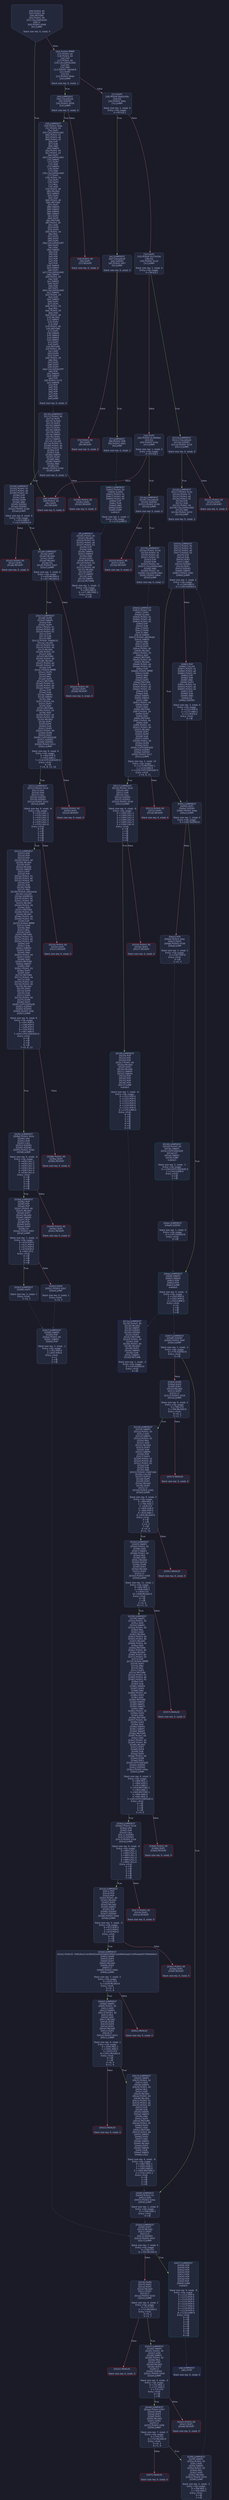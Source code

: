 digraph G {
    node [shape=box, style="filled, rounded", color="#565f89", fontcolor="#c0caf5", fontname="Helvetica", fillcolor="#24283b"];
    edge [color="#414868", fontcolor="#c0caf5", fontname="Helvetica"];
    bgcolor="#1a1b26";
    0 [ label = "[00] PUSH1 60
[02] PUSH1 40
[04] MSTORE
[05] PUSH1 04
[07] CALLDATASIZE
[08] LT
[09] PUSH2 0048
[0c] JUMPI

Stack size req: 0, sizeΔ: 0
" shape = invhouse]
    1 [ label = "[0d] PUSH4 ffffffff
[12] PUSH1 e0
[14] PUSH1 02
[16] EXP
[17] PUSH1 00
[19] CALLDATALOAD
[1a] DIV
[1b] AND
[1c] PUSH4 7da5efc8
[21] DUP2
[22] EQ
[23] PUSH2 004d
[26] JUMPI

Stack size req: 0, sizeΔ: 1
"]
    2 [ label = "[27] DUP1
[28] PUSH4 8da5cb5b
[2d] EQ
[2e] PUSH2 00ec
[31] JUMPI

Stack size req: 1, sizeΔ: 0
Entry->Op usage:
	0->45:EQ:1
"]
    3 [ label = "[32] DUP1
[33] PUSH4 9157e556
[38] EQ
[39] PUSH2 011b
[3c] JUMPI

Stack size req: 1, sizeΔ: 0
Entry->Op usage:
	0->56:EQ:1
"]
    4 [ label = "[3d] DUP1
[3e] PUSH4 dc39d06d
[43] EQ
[44] PUSH2 014e
[47] JUMPI

Stack size req: 1, sizeΔ: 0
Entry->Op usage:
	0->67:EQ:1
"]
    5 [ label = "[48] JUMPDEST
[49] PUSH1 00
[4b] DUP1
[4c] REVERT

Stack size req: 0, sizeΔ: 0
" color = "red"]
    6 [ label = "[4d] JUMPDEST
[4e] CALLVALUE
[4f] ISZERO
[50] PUSH2 0058
[53] JUMPI

Stack size req: 0, sizeΔ: 0
"]
    7 [ label = "[54] PUSH1 00
[56] DUP1
[57] REVERT

Stack size req: 0, sizeΔ: 0
" color = "red"]
    8 [ label = "[58] JUMPDEST
[59] PUSH2 00ea
[5c] PUSH1 04
[5e] DUP1
[5f] CALLDATALOAD
[60] PUSH1 01
[62] PUSH1 a0
[64] PUSH1 02
[66] EXP
[67] SUB
[68] AND
[69] SWAP1
[6a] PUSH1 44
[6c] PUSH1 24
[6e] DUP1
[6f] CALLDATALOAD
[70] SWAP1
[71] DUP2
[72] ADD
[73] SWAP1
[74] DUP4
[75] ADD
[76] CALLDATALOAD
[77] DUP1
[78] PUSH1 20
[7a] DUP1
[7b] DUP3
[7c] MUL
[7d] ADD
[7e] PUSH1 40
[80] MLOAD
[81] SWAP1
[82] DUP2
[83] ADD
[84] PUSH1 40
[86] MSTORE
[87] DUP1
[88] SWAP4
[89] SWAP3
[8a] SWAP2
[8b] SWAP1
[8c] DUP2
[8d] DUP2
[8e] MSTORE
[8f] PUSH1 20
[91] ADD
[92] DUP4
[93] DUP4
[94] PUSH1 20
[96] MUL
[97] DUP1
[98] DUP3
[99] DUP5
[9a] CALLDATACOPY
[9b] DUP3
[9c] ADD
[9d] SWAP2
[9e] POP
[9f] POP
[a0] POP
[a1] POP
[a2] POP
[a3] POP
[a4] SWAP2
[a5] SWAP1
[a6] DUP1
[a7] CALLDATALOAD
[a8] SWAP1
[a9] PUSH1 20
[ab] ADD
[ac] SWAP1
[ad] DUP3
[ae] ADD
[af] DUP1
[b0] CALLDATALOAD
[b1] SWAP1
[b2] PUSH1 20
[b4] ADD
[b5] SWAP1
[b6] DUP1
[b7] DUP1
[b8] PUSH1 20
[ba] MUL
[bb] PUSH1 20
[bd] ADD
[be] PUSH1 40
[c0] MLOAD
[c1] SWAP1
[c2] DUP2
[c3] ADD
[c4] PUSH1 40
[c6] MSTORE
[c7] DUP1
[c8] SWAP4
[c9] SWAP3
[ca] SWAP2
[cb] SWAP1
[cc] DUP2
[cd] DUP2
[ce] MSTORE
[cf] PUSH1 20
[d1] ADD
[d2] DUP4
[d3] DUP4
[d4] PUSH1 20
[d6] MUL
[d7] DUP1
[d8] DUP3
[d9] DUP5
[da] CALLDATACOPY
[db] POP
[dc] SWAP5
[dd] SWAP7
[de] POP
[df] PUSH2 0170
[e2] SWAP6
[e3] POP
[e4] POP
[e5] POP
[e6] POP
[e7] POP
[e8] POP
[e9] JUMP

Stack size req: 0, sizeΔ: 4
"]
    9 [ label = "[ea] JUMPDEST
[eb] STOP

Stack size req: 0, sizeΔ: 0
" color = "darkblue"]
    10 [ label = "[ec] JUMPDEST
[ed] CALLVALUE
[ee] ISZERO
[ef] PUSH2 00f7
[f2] JUMPI

Stack size req: 0, sizeΔ: 0
"]
    11 [ label = "[f3] PUSH1 00
[f5] DUP1
[f6] REVERT

Stack size req: 0, sizeΔ: 0
" color = "red"]
    12 [ label = "[f7] JUMPDEST
[f8] PUSH2 00ff
[fb] PUSH2 0461
[fe] JUMP

Stack size req: 0, sizeΔ: 1
"]
    13 [ label = "[ff] JUMPDEST
[0100] PUSH1 40
[0102] MLOAD
[0103] PUSH1 01
[0105] PUSH1 a0
[0107] PUSH1 02
[0109] EXP
[010a] SUB
[010b] SWAP1
[010c] SWAP2
[010d] AND
[010e] DUP2
[010f] MSTORE
[0110] PUSH1 20
[0112] ADD
[0113] PUSH1 40
[0115] MLOAD
[0116] DUP1
[0117] SWAP2
[0118] SUB
[0119] SWAP1
[011a] RETURN

Stack size req: 1, sizeΔ: -1
Entry->Op usage:
	0->269:AND:0
	0->271:MSTORE:1
Entry->Exit:
	0->😵
" color = "darkblue"]
    14 [ label = "[011b] JUMPDEST
[011c] CALLVALUE
[011d] ISZERO
[011e] PUSH2 0126
[0121] JUMPI

Stack size req: 0, sizeΔ: 0
"]
    15 [ label = "[0122] PUSH1 00
[0124] DUP1
[0125] REVERT

Stack size req: 0, sizeΔ: 0
" color = "red"]
    16 [ label = "[0126] JUMPDEST
[0127] PUSH2 013a
[012a] PUSH1 01
[012c] PUSH1 a0
[012e] PUSH1 02
[0130] EXP
[0131] SUB
[0132] PUSH1 04
[0134] CALLDATALOAD
[0135] AND
[0136] PUSH2 0470
[0139] JUMP

Stack size req: 0, sizeΔ: 2
"]
    17 [ label = "[013a] JUMPDEST
[013b] PUSH1 40
[013d] MLOAD
[013e] SWAP1
[013f] ISZERO
[0140] ISZERO
[0141] DUP2
[0142] MSTORE
[0143] PUSH1 20
[0145] ADD
[0146] PUSH1 40
[0148] MLOAD
[0149] DUP1
[014a] SWAP2
[014b] SUB
[014c] SWAP1
[014d] RETURN

Stack size req: 1, sizeΔ: -1
Entry->Op usage:
	0->319:ISZERO:0
Entry->Exit:
	0->😵
" color = "darkblue"]
    18 [ label = "[014e] JUMPDEST
[014f] CALLVALUE
[0150] ISZERO
[0151] PUSH2 0159
[0154] JUMPI

Stack size req: 0, sizeΔ: 0
"]
    19 [ label = "[0155] PUSH1 00
[0157] DUP1
[0158] REVERT

Stack size req: 0, sizeΔ: 0
" color = "red"]
    20 [ label = "[0159] JUMPDEST
[015a] PUSH2 013a
[015d] PUSH1 01
[015f] PUSH1 a0
[0161] PUSH1 02
[0163] EXP
[0164] SUB
[0165] PUSH1 04
[0167] CALLDATALOAD
[0168] AND
[0169] PUSH1 24
[016b] CALLDATALOAD
[016c] PUSH2 04b4
[016f] JUMP

Stack size req: 0, sizeΔ: 3
"]
    21 [ label = "[0170] JUMPDEST
[0171] PUSH1 00
[0173] DUP1
[0174] SLOAD
[0175] DUP2
[0176] SWAP1
[0177] DUP2
[0178] SWAP1
[0179] DUP2
[017a] SWAP1
[017b] DUP2
[017c] SWAP1
[017d] CALLER
[017e] PUSH1 01
[0180] PUSH1 a0
[0182] PUSH1 02
[0184] EXP
[0185] SUB
[0186] SWAP1
[0187] DUP2
[0188] AND
[0189] SWAP2
[018a] AND
[018b] EQ
[018c] PUSH2 0194
[018f] JUMPI

Stack size req: 0, sizeΔ: 5
"]
    22 [ label = "[0190] PUSH1 00
[0192] DUP1
[0193] REVERT

Stack size req: 0, sizeΔ: 0
" color = "red"]
    23 [ label = "[0194] JUMPDEST
[0195] PUSH1 01
[0197] PUSH1 a0
[0199] PUSH1 02
[019b] EXP
[019c] SUB
[019d] DUP9
[019e] AND
[019f] ISZERO
[01a0] ISZERO
[01a1] PUSH2 01a9
[01a4] JUMPI

Stack size req: 8, sizeΔ: 0
Entry->Op usage:
	7->414:AND:0
	7->415:ISZERO:0
"]
    24 [ label = "[01a5] PUSH1 00
[01a7] DUP1
[01a8] REVERT

Stack size req: 0, sizeΔ: 0
" color = "red"]
    25 [ label = "[01a9] JUMPDEST
[01aa] DUP7
[01ab] MLOAD
[01ac] DUP7
[01ad] MLOAD
[01ae] EQ
[01af] PUSH2 01b7
[01b2] JUMPI

Stack size req: 7, sizeΔ: 0
Entry->Op usage:
	5->429:MLOAD:0
	6->427:MLOAD:0
"]
    26 [ label = "[01b3] PUSH1 00
[01b5] DUP1
[01b6] REVERT

Stack size req: 0, sizeΔ: 0
" color = "red"]
    27 [ label = "[01b7] JUMPDEST
[01b8] DUP8
[01b9] SWAP5
[01ba] POP
[01bb] DUP5
[01bc] PUSH1 01
[01be] PUSH1 a0
[01c0] PUSH1 02
[01c2] EXP
[01c3] SUB
[01c4] AND
[01c5] PUSH4 70a08231
[01ca] CALLER
[01cb] PUSH1 00
[01cd] PUSH1 40
[01cf] MLOAD
[01d0] PUSH1 20
[01d2] ADD
[01d3] MSTORE
[01d4] PUSH1 40
[01d6] MLOAD
[01d7] PUSH1 e0
[01d9] PUSH1 02
[01db] EXP
[01dc] PUSH4 ffffffff
[01e1] DUP5
[01e2] AND
[01e3] MUL
[01e4] DUP2
[01e5] MSTORE
[01e6] PUSH1 01
[01e8] PUSH1 a0
[01ea] PUSH1 02
[01ec] EXP
[01ed] SUB
[01ee] SWAP1
[01ef] SWAP2
[01f0] AND
[01f1] PUSH1 04
[01f3] DUP3
[01f4] ADD
[01f5] MSTORE
[01f6] PUSH1 24
[01f8] ADD
[01f9] PUSH1 20
[01fb] PUSH1 40
[01fd] MLOAD
[01fe] DUP1
[01ff] DUP4
[0200] SUB
[0201] DUP2
[0202] PUSH1 00
[0204] DUP8
[0205] DUP1
[0206] EXTCODESIZE
[0207] ISZERO
[0208] ISZERO
[0209] PUSH2 0211
[020c] JUMPI

Stack size req: 8, sizeΔ: 9
Entry->Op usage:
	4->442:POP:0
	7->452:AND:1
	7->518:EXTCODESIZE:0
Entry->Exit:
	4->😵
	7->0, 8, 13, 16
"]
    28 [ label = "[020d] PUSH1 00
[020f] DUP1
[0210] REVERT

Stack size req: 0, sizeΔ: 0
" color = "red"]
    29 [ label = "[0211] JUMPDEST
[0212] PUSH2 02c6
[0215] GAS
[0216] SUB
[0217] CALL
[0218] ISZERO
[0219] ISZERO
[021a] PUSH2 0222
[021d] JUMPI

Stack size req: 6, sizeΔ: -6
Entry->Op usage:
	0->535:CALL:1
	1->535:CALL:2
	2->535:CALL:3
	3->535:CALL:4
	4->535:CALL:5
	5->535:CALL:6
Entry->Exit:
	0->😵
	1->😵
	2->😵
	3->😵
	4->😵
	5->😵
"]
    30 [ label = "[021e] PUSH1 00
[0220] DUP1
[0221] REVERT

Stack size req: 0, sizeΔ: 0
" color = "red"]
    31 [ label = "[0222] JUMPDEST
[0223] POP
[0224] POP
[0225] POP
[0226] PUSH1 40
[0228] MLOAD
[0229] DUP1
[022a] MLOAD
[022b] SWAP5
[022c] POP
[022d] POP
[022e] PUSH1 01
[0230] PUSH1 a0
[0232] PUSH1 02
[0234] EXP
[0235] SUB
[0236] DUP6
[0237] AND
[0238] PUSH4 dd62ed3e
[023d] CALLER
[023e] ADDRESS
[023f] PUSH1 00
[0241] PUSH1 40
[0243] MLOAD
[0244] PUSH1 20
[0246] ADD
[0247] MSTORE
[0248] PUSH1 40
[024a] MLOAD
[024b] PUSH1 e0
[024d] PUSH1 02
[024f] EXP
[0250] PUSH4 ffffffff
[0255] DUP6
[0256] AND
[0257] MUL
[0258] DUP2
[0259] MSTORE
[025a] PUSH1 01
[025c] PUSH1 a0
[025e] PUSH1 02
[0260] EXP
[0261] SUB
[0262] SWAP3
[0263] DUP4
[0264] AND
[0265] PUSH1 04
[0267] DUP3
[0268] ADD
[0269] MSTORE
[026a] SWAP2
[026b] AND
[026c] PUSH1 24
[026e] DUP3
[026f] ADD
[0270] MSTORE
[0271] PUSH1 44
[0273] ADD
[0274] PUSH1 20
[0276] PUSH1 40
[0278] MLOAD
[0279] DUP1
[027a] DUP4
[027b] SUB
[027c] DUP2
[027d] PUSH1 00
[027f] DUP8
[0280] DUP1
[0281] EXTCODESIZE
[0282] ISZERO
[0283] ISZERO
[0284] PUSH2 028c
[0287] JUMPI

Stack size req: 8, sizeΔ: 6
Entry->Op usage:
	0->547:POP:0
	1->548:POP:0
	2->549:POP:0
	6->556:POP:0
	7->567:AND:0
	7->641:EXTCODESIZE:0
Entry->Exit:
	0->😵
	1->😵
	2->😵
	6->😵
	7->0, 8, 13
"]
    32 [ label = "[0288] PUSH1 00
[028a] DUP1
[028b] REVERT

Stack size req: 0, sizeΔ: 0
" color = "red"]
    33 [ label = "[028c] JUMPDEST
[028d] PUSH2 02c6
[0290] GAS
[0291] SUB
[0292] CALL
[0293] ISZERO
[0294] ISZERO
[0295] PUSH2 029d
[0298] JUMPI

Stack size req: 6, sizeΔ: -6
Entry->Op usage:
	0->658:CALL:1
	1->658:CALL:2
	2->658:CALL:3
	3->658:CALL:4
	4->658:CALL:5
	5->658:CALL:6
Entry->Exit:
	0->😵
	1->😵
	2->😵
	3->😵
	4->😵
	5->😵
"]
    34 [ label = "[0299] PUSH1 00
[029b] DUP1
[029c] REVERT

Stack size req: 0, sizeΔ: 0
" color = "red"]
    35 [ label = "[029d] JUMPDEST
[029e] POP
[029f] POP
[02a0] POP
[02a1] PUSH1 40
[02a3] MLOAD
[02a4] DUP1
[02a5] MLOAD
[02a6] SWAP4
[02a7] POP
[02a8] POP
[02a9] DUP3
[02aa] DUP5
[02ab] GT
[02ac] PUSH2 02b5
[02af] JUMPI

Stack size req: 7, sizeΔ: -3
Entry->Op usage:
	0->670:POP:0
	1->671:POP:0
	2->672:POP:0
	5->679:POP:0
	6->683:GT:0
Entry->Exit:
	0->😵
	1->😵
	2->😵
	5->😵
"]
    36 [ label = "[02b0] DUP4
[02b1] PUSH2 02b7
[02b4] JUMP

Stack size req: 4, sizeΔ: 1
Entry->Exit:
	3->0, 4
"]
    37 [ label = "[02b5] JUMPDEST
[02b6] DUP3

Stack size req: 3, sizeΔ: 1
Entry->Exit:
	2->0, 3
"]
    38 [ label = "[02b7] JUMPDEST
[02b8] SWAP2
[02b9] POP
[02ba] PUSH1 00
[02bc] SWAP1
[02bd] POP

Stack size req: 3, sizeΔ: -1
Entry->Op usage:
	1->701:POP:0
	2->697:POP:0
Entry->Exit:
	0->1
	1->😵
	2->😵
"]
    39 [ label = "[02be] JUMPDEST
[02bf] DUP7
[02c0] MLOAD
[02c1] DUP2
[02c2] LT
[02c3] ISZERO
[02c4] PUSH2 0457
[02c7] JUMPI

Stack size req: 7, sizeΔ: 0
Entry->Op usage:
	0->706:LT:0
	6->704:MLOAD:0
"]
    40 [ label = "[02c8] DUP6
[02c9] DUP2
[02ca] DUP2
[02cb] MLOAD
[02cc] DUP2
[02cd] LT
[02ce] PUSH2 02d3
[02d1] JUMPI

Stack size req: 6, sizeΔ: 2
Entry->Op usage:
	0->717:LT:0
	5->715:MLOAD:0
Entry->Exit:
	0->0, 2
	5->1, 7
"]
    41 [ label = "[02d2] INVALID

Stack size req: 0, sizeΔ: 0
" color = "red"]
    42 [ label = "[02d3] JUMPDEST
[02d4] SWAP1
[02d5] PUSH1 20
[02d7] ADD
[02d8] SWAP1
[02d9] PUSH1 20
[02db] MUL
[02dc] ADD
[02dd] MLOAD
[02de] DUP3
[02df] LT
[02e0] ISZERO
[02e1] PUSH2 02e9
[02e4] JUMPI

Stack size req: 4, sizeΔ: -2
Entry->Op usage:
	0->731:MUL:1
	1->727:ADD:1
	3->735:LT:0
Entry->Exit:
	0->😵
	1->😵
"]
    43 [ label = "[02e5] PUSH1 00
[02e7] DUP1
[02e8] REVERT

Stack size req: 0, sizeΔ: 0
" color = "red"]
    44 [ label = "[02e9] JUMPDEST
[02ea] PUSH2 0307
[02ed] DUP8
[02ee] DUP3
[02ef] DUP2
[02f0] MLOAD
[02f1] DUP2
[02f2] LT
[02f3] PUSH2 02f8
[02f6] JUMPI

Stack size req: 7, sizeΔ: 3
Entry->Op usage:
	0->754:LT:0
	6->752:MLOAD:0
Entry->Exit:
	0->0, 3
	6->1, 9
"]
    45 [ label = "[02f7] INVALID

Stack size req: 0, sizeΔ: 0
" color = "red"]
    46 [ label = "[02f8] JUMPDEST
[02f9] SWAP1
[02fa] PUSH1 20
[02fc] ADD
[02fd] SWAP1
[02fe] PUSH1 20
[0300] MUL
[0301] ADD
[0302] MLOAD
[0303] PUSH2 0470
[0306] JUMP

Stack size req: 2, sizeΔ: -1
Entry->Op usage:
	0->768:MUL:1
	1->764:ADD:1
Entry->Exit:
	0->😵
	1->😵
"]
    47 [ label = "[0307] JUMPDEST
[0308] ISZERO
[0309] PUSH2 044f
[030c] JUMPI

Stack size req: 1, sizeΔ: -1
Entry->Op usage:
	0->776:ISZERO:0
Entry->Exit:
	0->😵
"]
    48 [ label = "[030d] DUP6
[030e] DUP2
[030f] DUP2
[0310] MLOAD
[0311] DUP2
[0312] LT
[0313] PUSH2 0318
[0316] JUMPI

Stack size req: 6, sizeΔ: 2
Entry->Op usage:
	0->786:LT:0
	5->784:MLOAD:0
Entry->Exit:
	0->0, 2
	5->1, 7
"]
    49 [ label = "[0317] INVALID

Stack size req: 0, sizeΔ: 0
" color = "red"]
    50 [ label = "[0318] JUMPDEST
[0319] SWAP1
[031a] PUSH1 20
[031c] ADD
[031d] SWAP1
[031e] PUSH1 20
[0320] MUL
[0321] ADD
[0322] MLOAD
[0323] DUP3
[0324] SUB
[0325] SWAP2
[0326] POP
[0327] DUP5
[0328] PUSH1 01
[032a] PUSH1 a0
[032c] PUSH1 02
[032e] EXP
[032f] SUB
[0330] AND
[0331] PUSH4 23b872dd
[0336] CALLER
[0337] DUP10
[0338] DUP5
[0339] DUP2
[033a] MLOAD
[033b] DUP2
[033c] LT
[033d] PUSH2 0342
[0340] JUMPI

Stack size req: 9, sizeΔ: 3
Entry->Op usage:
	0->800:MUL:1
	1->796:ADD:1
	2->828:LT:0
	3->804:SUB:0
	3->806:POP:0
	6->816:AND:1
	8->826:MLOAD:0
Entry->Exit:
	0->😵
	1->😵
	2->0, 5
	3->😵
	6->4, 9
	8->1, 11
"]
    51 [ label = "[0341] INVALID

Stack size req: 0, sizeΔ: 0
" color = "red"]
    52 [ label = "[0342] JUMPDEST
[0343] SWAP1
[0344] PUSH1 20
[0346] ADD
[0347] SWAP1
[0348] PUSH1 20
[034a] MUL
[034b] ADD
[034c] MLOAD
[034d] DUP10
[034e] DUP6
[034f] DUP2
[0350] MLOAD
[0351] DUP2
[0352] LT
[0353] PUSH2 0358
[0356] JUMPI

Stack size req: 11, sizeΔ: 1
Entry->Op usage:
	0->842:MUL:1
	1->838:ADD:1
	5->850:LT:0
	10->848:MLOAD:0
Entry->Exit:
	0->😵
	1->😵
	5->0, 6
	10->1, 11
"]
    53 [ label = "[0357] INVALID

Stack size req: 0, sizeΔ: 0
" color = "red"]
    54 [ label = "[0358] JUMPDEST
[0359] SWAP1
[035a] PUSH1 20
[035c] ADD
[035d] SWAP1
[035e] PUSH1 20
[0360] MUL
[0361] ADD
[0362] MLOAD
[0363] PUSH1 00
[0365] PUSH1 40
[0367] MLOAD
[0368] PUSH1 20
[036a] ADD
[036b] MSTORE
[036c] PUSH1 40
[036e] MLOAD
[036f] PUSH1 e0
[0371] PUSH1 02
[0373] EXP
[0374] PUSH4 ffffffff
[0379] DUP7
[037a] AND
[037b] MUL
[037c] DUP2
[037d] MSTORE
[037e] PUSH1 01
[0380] PUSH1 a0
[0382] PUSH1 02
[0384] EXP
[0385] SUB
[0386] SWAP4
[0387] DUP5
[0388] AND
[0389] PUSH1 04
[038b] DUP3
[038c] ADD
[038d] MSTORE
[038e] SWAP2
[038f] SWAP1
[0390] SWAP3
[0391] AND
[0392] PUSH1 24
[0394] DUP3
[0395] ADD
[0396] MSTORE
[0397] PUSH1 44
[0399] DUP2
[039a] ADD
[039b] SWAP2
[039c] SWAP1
[039d] SWAP2
[039e] MSTORE
[039f] PUSH1 64
[03a1] ADD
[03a2] PUSH1 20
[03a4] PUSH1 40
[03a6] MLOAD
[03a7] DUP1
[03a8] DUP4
[03a9] SUB
[03aa] DUP2
[03ab] PUSH1 00
[03ad] DUP8
[03ae] DUP1
[03af] EXTCODESIZE
[03b0] ISZERO
[03b1] ISZERO
[03b2] PUSH2 03ba
[03b5] JUMPI

Stack size req: 6, sizeΔ: 3
Entry->Op usage:
	0->864:MUL:1
	1->860:ADD:1
	2->913:AND:1
	2->918:MSTORE:1
	3->904:AND:1
	3->909:MSTORE:1
	4->890:AND:0
	4->891:MUL:0
	5->943:EXTCODESIZE:0
Entry->Exit:
	0->😵
	1->😵
	2->😵
	3->😵
	5->0, 8
"]
    55 [ label = "[03b6] PUSH1 00
[03b8] DUP1
[03b9] REVERT

Stack size req: 0, sizeΔ: 0
" color = "red"]
    56 [ label = "[03ba] JUMPDEST
[03bb] PUSH2 02c6
[03be] GAS
[03bf] SUB
[03c0] CALL
[03c1] ISZERO
[03c2] ISZERO
[03c3] PUSH2 03cb
[03c6] JUMPI

Stack size req: 6, sizeΔ: -6
Entry->Op usage:
	0->960:CALL:1
	1->960:CALL:2
	2->960:CALL:3
	3->960:CALL:4
	4->960:CALL:5
	5->960:CALL:6
Entry->Exit:
	0->😵
	1->😵
	2->😵
	3->😵
	4->😵
	5->😵
"]
    57 [ label = "[03c7] PUSH1 00
[03c9] DUP1
[03ca] REVERT

Stack size req: 0, sizeΔ: 0
" color = "red"]
    58 [ label = "[03cb] JUMPDEST
[03cc] POP
[03cd] POP
[03ce] POP
[03cf] PUSH1 40
[03d1] MLOAD
[03d2] DUP1
[03d3] MLOAD
[03d4] SWAP1
[03d5] POP
[03d6] ISZERO
[03d7] ISZERO
[03d8] PUSH2 03e0
[03db] JUMPI

Stack size req: 3, sizeΔ: -3
Entry->Op usage:
	0->972:POP:0
	1->973:POP:0
	2->974:POP:0
Entry->Exit:
	0->😵
	1->😵
	2->😵
"]
    59 [ label = "[03dc] PUSH1 00
[03de] DUP1
[03df] REVERT

Stack size req: 0, sizeΔ: 0
" color = "red"]
    60 [ label = "[03e0] JUMPDEST
[03e1] PUSH32 7085d0e313d385d52a20a5fa4d19f0e51a0d0bb5ada71d95eadd0276f6e64b21
[0402] DUP8
[0403] DUP3
[0404] DUP2
[0405] MLOAD
[0406] DUP2
[0407] LT
[0408] PUSH2 040d
[040b] JUMPI

Stack size req: 7, sizeΔ: 3
Entry->Op usage:
	0->1031:LT:0
	6->1029:MLOAD:0
Entry->Exit:
	0->0, 3
	6->1, 9
"]
    61 [ label = "[040c] INVALID

Stack size req: 0, sizeΔ: 0
" color = "red"]
    62 [ label = "[040d] JUMPDEST
[040e] SWAP1
[040f] PUSH1 20
[0411] ADD
[0412] SWAP1
[0413] PUSH1 20
[0415] MUL
[0416] ADD
[0417] MLOAD
[0418] DUP8
[0419] DUP4
[041a] DUP2
[041b] MLOAD
[041c] DUP2
[041d] LT
[041e] PUSH2 0423
[0421] JUMPI

Stack size req: 9, sizeΔ: 1
Entry->Op usage:
	0->1045:MUL:1
	1->1041:ADD:1
	3->1053:LT:0
	8->1051:MLOAD:0
Entry->Exit:
	0->😵
	1->😵
	3->0, 4
	8->1, 9
"]
    63 [ label = "[0422] INVALID

Stack size req: 0, sizeΔ: 0
" color = "red"]
    64 [ label = "[0423] JUMPDEST
[0424] SWAP1
[0425] PUSH1 20
[0427] ADD
[0428] SWAP1
[0429] PUSH1 20
[042b] MUL
[042c] ADD
[042d] MLOAD
[042e] PUSH1 40
[0430] MLOAD
[0431] PUSH1 01
[0433] PUSH1 a0
[0435] PUSH1 02
[0437] EXP
[0438] SUB
[0439] SWAP1
[043a] SWAP3
[043b] AND
[043c] DUP3
[043d] MSTORE
[043e] PUSH1 20
[0440] DUP3
[0441] ADD
[0442] MSTORE
[0443] PUSH1 40
[0445] SWAP1
[0446] DUP2
[0447] ADD
[0448] SWAP1
[0449] MLOAD
[044a] DUP1
[044b] SWAP2
[044c] SUB
[044d] SWAP1
[044e] LOG1

Stack size req: 4, sizeΔ: -4
Entry->Op usage:
	0->1067:MUL:1
	1->1063:ADD:1
	2->1083:AND:0
	2->1085:MSTORE:1
	3->1102:LOG1:2
Entry->Exit:
	0->😵
	1->😵
	2->😵
	3->😵
"]
    65 [ label = "[044f] JUMPDEST
[0450] PUSH1 01
[0452] ADD
[0453] PUSH2 02be
[0456] JUMP

Stack size req: 1, sizeΔ: 0
Entry->Op usage:
	0->1106:ADD:1
Entry->Exit:
	0->😵
"]
    66 [ label = "[0457] JUMPDEST
[0458] POP
[0459] POP
[045a] POP
[045b] POP
[045c] POP
[045d] POP
[045e] POP
[045f] POP
[0460] JUMP
Indirect!

Stack size req: 9, sizeΔ: -9
Entry->Op usage:
	0->1112:POP:0
	1->1113:POP:0
	2->1114:POP:0
	3->1115:POP:0
	4->1116:POP:0
	5->1117:POP:0
	6->1118:POP:0
	7->1119:POP:0
	8->1120:JUMP:0
Entry->Exit:
	0->😵
	1->😵
	2->😵
	3->😵
	4->😵
	5->😵
	6->😵
	7->😵
	8->😵
" color = "teal"]
    67 [ label = "[0461] JUMPDEST
[0462] PUSH1 00
[0464] SLOAD
[0465] PUSH1 01
[0467] PUSH1 a0
[0469] PUSH1 02
[046b] EXP
[046c] SUB
[046d] AND
[046e] DUP2
[046f] JUMP
Indirect!

Stack size req: 1, sizeΔ: 1
Entry->Op usage:
	0->1135:JUMP:0
" color = "teal"]
    68 [ label = "[0470] JUMPDEST
[0471] PUSH1 00
[0473] PUSH1 01
[0475] PUSH1 a0
[0477] PUSH1 02
[0479] EXP
[047a] SUB
[047b] DUP3
[047c] AND
[047d] ISZERO
[047e] DUP1
[047f] ISZERO
[0480] SWAP1
[0481] PUSH2 049c
[0484] JUMPI

Stack size req: 1, sizeΔ: 2
Entry->Op usage:
	0->1148:AND:0
	0->1149:ISZERO:0
"]
    69 [ label = "[0485] POP
[0486] CALLER
[0487] PUSH1 01
[0489] PUSH1 a0
[048b] PUSH1 02
[048d] EXP
[048e] SUB
[048f] AND
[0490] DUP3
[0491] PUSH1 01
[0493] PUSH1 a0
[0495] PUSH1 02
[0497] EXP
[0498] SUB
[0499] AND
[049a] EQ
[049b] ISZERO

Stack size req: 3, sizeΔ: 0
Entry->Op usage:
	0->1157:POP:0
	2->1177:AND:1
	2->1178:EQ:0
Entry->Exit:
	0->😵
"]
    70 [ label = "[049c] JUMPDEST
[049d] DUP1
[049e] ISZERO
[049f] PUSH2 04ae
[04a2] JUMPI

Stack size req: 1, sizeΔ: 0
Entry->Op usage:
	0->1182:ISZERO:0
"]
    71 [ label = "[04a3] POP
[04a4] PUSH2 04ac
[04a7] DUP3
[04a8] PUSH2 0538
[04ab] JUMP

Stack size req: 3, sizeΔ: 1
Entry->Op usage:
	0->1187:POP:0
Entry->Exit:
	0->😵
	2->0, 3
"]
    72 [ label = "[04ac] JUMPDEST
[04ad] ISZERO

Stack size req: 1, sizeΔ: 0
Entry->Op usage:
	0->1197:ISZERO:0
Entry->Exit:
	0->😵
"]
    73 [ label = "[04ae] JUMPDEST
[04af] SWAP3
[04b0] SWAP2
[04b1] POP
[04b2] POP
[04b3] JUMP
Indirect!

Stack size req: 4, sizeΔ: -3
Entry->Op usage:
	1->1202:POP:0
	2->1201:POP:0
	3->1203:JUMP:0
Entry->Exit:
	0->0
	1->😵
	2->😵
	3->😵
" color = "teal"]
    74 [ label = "[04b4] JUMPDEST
[04b5] PUSH1 00
[04b7] DUP1
[04b8] SLOAD
[04b9] PUSH1 01
[04bb] PUSH1 a0
[04bd] PUSH1 02
[04bf] EXP
[04c0] SUB
[04c1] DUP1
[04c2] DUP6
[04c3] AND
[04c4] SWAP2
[04c5] PUSH4 a9059cbb
[04ca] SWAP2
[04cb] AND
[04cc] DUP5
[04cd] DUP5
[04ce] PUSH1 40
[04d0] MLOAD
[04d1] PUSH1 20
[04d3] ADD
[04d4] MSTORE
[04d5] PUSH1 40
[04d7] MLOAD
[04d8] PUSH1 e0
[04da] PUSH1 02
[04dc] EXP
[04dd] PUSH4 ffffffff
[04e2] DUP6
[04e3] AND
[04e4] MUL
[04e5] DUP2
[04e6] MSTORE
[04e7] PUSH1 01
[04e9] PUSH1 a0
[04eb] PUSH1 02
[04ed] EXP
[04ee] SUB
[04ef] SWAP1
[04f0] SWAP3
[04f1] AND
[04f2] PUSH1 04
[04f4] DUP4
[04f5] ADD
[04f6] MSTORE
[04f7] PUSH1 24
[04f9] DUP3
[04fa] ADD
[04fb] MSTORE
[04fc] PUSH1 44
[04fe] ADD
[04ff] PUSH1 20
[0501] PUSH1 40
[0503] MLOAD
[0504] DUP1
[0505] DUP4
[0506] SUB
[0507] DUP2
[0508] PUSH1 00
[050a] DUP8
[050b] DUP1
[050c] EXTCODESIZE
[050d] ISZERO
[050e] ISZERO
[050f] PUSH2 0517
[0512] JUMPI

Stack size req: 2, sizeΔ: 10
Entry->Op usage:
	0->1275:MSTORE:1
	1->1219:AND:0
	1->1292:EXTCODESIZE:0
Entry->Exit:
	1->0, 8, 11
"]
    75 [ label = "[0513] PUSH1 00
[0515] DUP1
[0516] REVERT

Stack size req: 0, sizeΔ: 0
" color = "red"]
    76 [ label = "[0517] JUMPDEST
[0518] PUSH2 02c6
[051b] GAS
[051c] SUB
[051d] CALL
[051e] ISZERO
[051f] ISZERO
[0520] PUSH2 0528
[0523] JUMPI

Stack size req: 6, sizeΔ: -6
Entry->Op usage:
	0->1309:CALL:1
	1->1309:CALL:2
	2->1309:CALL:3
	3->1309:CALL:4
	4->1309:CALL:5
	5->1309:CALL:6
Entry->Exit:
	0->😵
	1->😵
	2->😵
	3->😵
	4->😵
	5->😵
"]
    77 [ label = "[0524] PUSH1 00
[0526] DUP1
[0527] REVERT

Stack size req: 0, sizeΔ: 0
" color = "red"]
    78 [ label = "[0528] JUMPDEST
[0529] POP
[052a] POP
[052b] POP
[052c] PUSH1 40
[052e] MLOAD
[052f] DUP1
[0530] MLOAD
[0531] SWAP5
[0532] SWAP4
[0533] POP
[0534] POP
[0535] POP
[0536] POP
[0537] JUMP
Indirect!

Stack size req: 7, sizeΔ: -6
Entry->Op usage:
	0->1321:POP:0
	1->1322:POP:0
	2->1323:POP:0
	3->1333:POP:0
	4->1334:POP:0
	5->1331:POP:0
	6->1335:JUMP:0
Entry->Exit:
	0->😵
	1->😵
	2->😵
	3->😵
	4->😵
	5->😵
	6->😵
" color = "teal"]
    79 [ label = "[0538] JUMPDEST
[0539] PUSH1 00
[053b] SWAP1
[053c] EXTCODESIZE
[053d] GT
[053e] SWAP1
[053f] JUMP
Indirect!

Stack size req: 2, sizeΔ: -1
Entry->Op usage:
	0->1340:EXTCODESIZE:0
	1->1343:JUMP:0
Entry->Exit:
	0->😵
	1->😵
" color = "teal"]
    0 -> 1 [ label = "False" color = "#f7768e"]
    0 -> 5 [ label = "True" color = "#9ece6a"]
    1 -> 2 [ label = "False" color = "#f7768e"]
    1 -> 6 [ label = "True" color = "#9ece6a"]
    2 -> 3 [ label = "False" color = "#f7768e"]
    2 -> 10 [ label = "True" color = "#9ece6a"]
    3 -> 4 [ label = "False" color = "#f7768e"]
    3 -> 14 [ label = "True" color = "#9ece6a"]
    4 -> 5 [ label = "False" color = "#f7768e"]
    4 -> 18 [ label = "True" color = "#9ece6a"]
    6 -> 7 [ label = "False" color = "#f7768e"]
    6 -> 8 [ label = "True" color = "#9ece6a"]
    8 -> 21 [ ]
    10 -> 11 [ label = "False" color = "#f7768e"]
    10 -> 12 [ label = "True" color = "#9ece6a"]
    12 -> 67 [ ]
    14 -> 15 [ label = "False" color = "#f7768e"]
    14 -> 16 [ label = "True" color = "#9ece6a"]
    16 -> 68 [ ]
    18 -> 19 [ label = "False" color = "#f7768e"]
    18 -> 20 [ label = "True" color = "#9ece6a"]
    20 -> 74 [ ]
    21 -> 22 [ label = "False" color = "#f7768e"]
    21 -> 23 [ label = "True" color = "#9ece6a"]
    23 -> 24 [ label = "False" color = "#f7768e"]
    23 -> 25 [ label = "True" color = "#9ece6a"]
    25 -> 26 [ label = "False" color = "#f7768e"]
    25 -> 27 [ label = "True" color = "#9ece6a"]
    27 -> 28 [ label = "False" color = "#f7768e"]
    27 -> 29 [ label = "True" color = "#9ece6a"]
    29 -> 30 [ label = "False" color = "#f7768e"]
    29 -> 31 [ label = "True" color = "#9ece6a"]
    31 -> 32 [ label = "False" color = "#f7768e"]
    31 -> 33 [ label = "True" color = "#9ece6a"]
    33 -> 34 [ label = "False" color = "#f7768e"]
    33 -> 35 [ label = "True" color = "#9ece6a"]
    35 -> 36 [ label = "False" color = "#f7768e"]
    35 -> 37 [ label = "True" color = "#9ece6a"]
    36 -> 38 [ ]
    37 -> 38 [ ]
    38 -> 39 [ ]
    39 -> 40 [ label = "False" color = "#f7768e"]
    39 -> 66 [ label = "True" color = "#9ece6a"]
    40 -> 41 [ label = "False" color = "#f7768e"]
    40 -> 42 [ label = "True" color = "#9ece6a"]
    42 -> 43 [ label = "False" color = "#f7768e"]
    42 -> 44 [ label = "True" color = "#9ece6a"]
    44 -> 45 [ label = "False" color = "#f7768e"]
    44 -> 46 [ label = "True" color = "#9ece6a"]
    46 -> 68 [ ]
    47 -> 48 [ label = "False" color = "#f7768e"]
    47 -> 65 [ label = "True" color = "#9ece6a"]
    48 -> 49 [ label = "False" color = "#f7768e"]
    48 -> 50 [ label = "True" color = "#9ece6a"]
    50 -> 51 [ label = "False" color = "#f7768e"]
    50 -> 52 [ label = "True" color = "#9ece6a"]
    52 -> 53 [ label = "False" color = "#f7768e"]
    52 -> 54 [ label = "True" color = "#9ece6a"]
    54 -> 55 [ label = "False" color = "#f7768e"]
    54 -> 56 [ label = "True" color = "#9ece6a"]
    56 -> 57 [ label = "False" color = "#f7768e"]
    56 -> 58 [ label = "True" color = "#9ece6a"]
    58 -> 59 [ label = "False" color = "#f7768e"]
    58 -> 60 [ label = "True" color = "#9ece6a"]
    60 -> 61 [ label = "False" color = "#f7768e"]
    60 -> 62 [ label = "True" color = "#9ece6a"]
    62 -> 63 [ label = "False" color = "#f7768e"]
    62 -> 64 [ label = "True" color = "#9ece6a"]
    64 -> 65 [ ]
    65 -> 39 [ ]
    68 -> 69 [ label = "False" color = "#f7768e"]
    68 -> 70 [ label = "True" color = "#9ece6a"]
    69 -> 70 [ ]
    70 -> 71 [ label = "False" color = "#f7768e"]
    70 -> 73 [ label = "True" color = "#9ece6a"]
    71 -> 79 [ ]
    72 -> 73 [ ]
    74 -> 75 [ label = "False" color = "#f7768e"]
    74 -> 76 [ label = "True" color = "#9ece6a"]
    76 -> 77 [ label = "False" color = "#f7768e"]
    76 -> 78 [ label = "True" color = "#9ece6a"]
    66 -> 9 [ ]
    73 -> 47 [ ]
    79 -> 72 [ ]
    67 -> 13 [ ]
    73 -> 17 [ ]
    78 -> 17 [ ]

}

